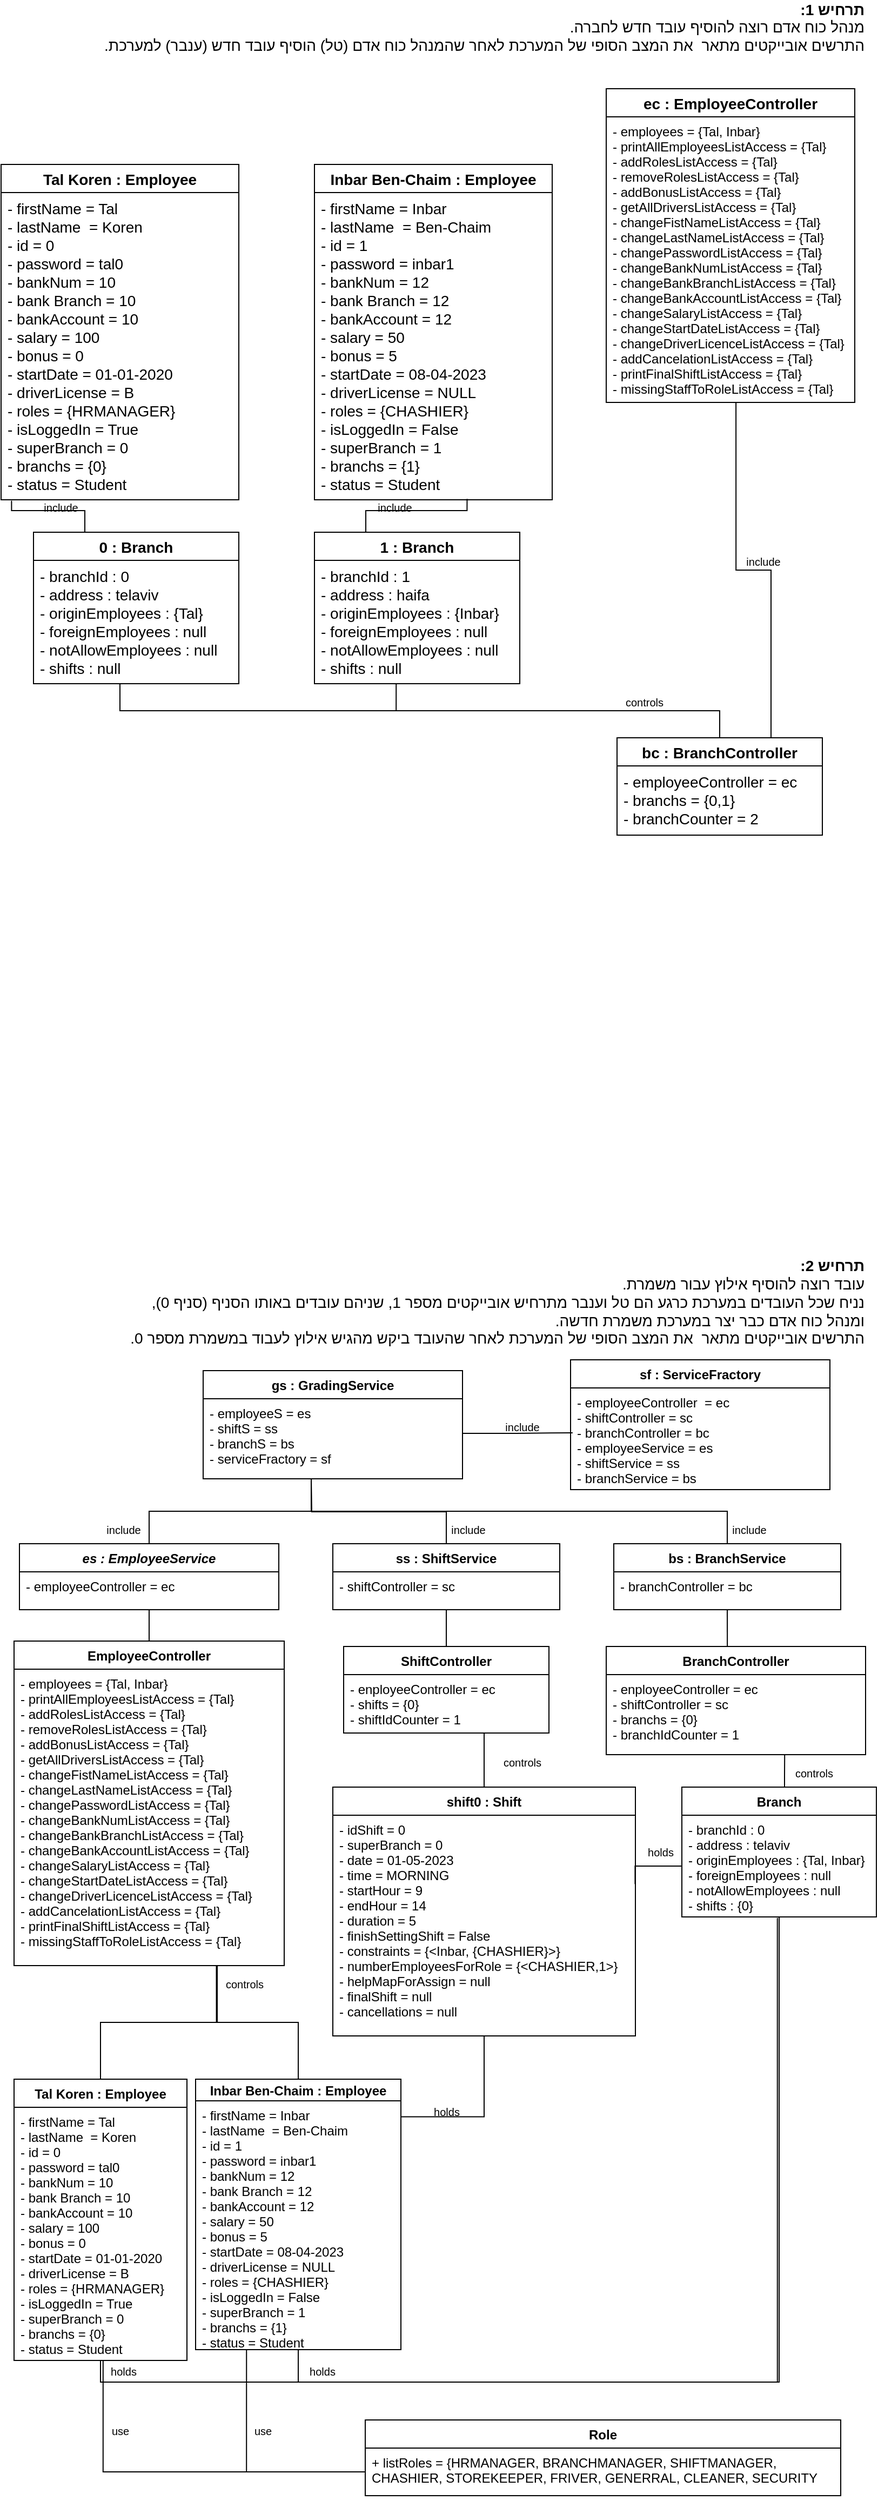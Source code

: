 <mxfile version="18.0.1" type="device"><diagram id="k_2jM1NGRfe-Szx7UPl9" name="Page-1"><mxGraphModel dx="1038" dy="641" grid="1" gridSize="10" guides="1" tooltips="1" connect="1" arrows="1" fold="1" page="1" pageScale="1" pageWidth="827" pageHeight="1169" math="0" shadow="0"><root><mxCell id="0"/><mxCell id="1" parent="0"/><mxCell id="dPnZDQaw41UT7IgU2K4K-1" value="&lt;div style=&quot;direction: rtl; font-size: 14px;&quot;&gt;&lt;b style=&quot;background-color: initial;&quot;&gt;&lt;font style=&quot;font-size: 14px;&quot;&gt;תרחיש 1:&lt;/font&gt;&lt;/b&gt;&lt;/div&gt;&lt;div style=&quot;direction: rtl; font-size: 14px;&quot;&gt;&lt;font style=&quot;font-size: 14px;&quot;&gt;מנהל כוח אדם רוצה להוסיף עובד חדש לחברה.&lt;/font&gt;&lt;/div&gt;&lt;div style=&quot;direction: rtl; font-size: 14px;&quot;&gt;התרשים אובייקטים מתאר&amp;nbsp; את המצב הסופי של המערכת לאחר שהמנהל כוח אדם (טל) הוסיף עובד חדש (ענבר) למערכת.&lt;/div&gt;&lt;div style=&quot;direction: rtl; font-size: 14px;&quot;&gt;&lt;font style=&quot;font-size: 14px;&quot;&gt;&lt;br&gt;&lt;/font&gt;&lt;/div&gt;&lt;div style=&quot;direction: rtl; font-size: 14px;&quot;&gt;&lt;br&gt;&lt;/div&gt;" style="text;html=1;align=right;verticalAlign=middle;resizable=0;points=[];autosize=1;strokeColor=none;fillColor=none;" parent="1" vertex="1"><mxGeometry x="140" y="10" width="670" height="80" as="geometry"/></mxCell><mxCell id="dPnZDQaw41UT7IgU2K4K-2" value="Tal Koren : Employee" style="swimlane;fontStyle=1;childLayout=stackLayout;horizontal=1;startSize=26;fillColor=none;horizontalStack=0;resizeParent=1;resizeParentMax=0;resizeLast=0;collapsible=1;marginBottom=0;fontSize=14;" parent="1" vertex="1"><mxGeometry x="10" y="160" width="220" height="310" as="geometry"/></mxCell><mxCell id="dPnZDQaw41UT7IgU2K4K-3" value="- firstName = Tal&#10;- lastName  = Koren&#10;- id = 0&#10;- password = tal0&#10;- bankNum = 10&#10;- bank Branch = 10&#10;- bankAccount = 10&#10;- salary = 100&#10;- bonus = 0&#10;- startDate = 01-01-2020&#10;- driverLicense = B&#10;- roles = {HRMANAGER}&#10;- isLoggedIn = True&#10;- superBranch = 0&#10;- branchs = {0}&#10;- status = Student" style="text;strokeColor=none;fillColor=none;align=left;verticalAlign=top;spacingLeft=4;spacingRight=4;overflow=hidden;rotatable=0;points=[[0,0.5],[1,0.5]];portConstraint=eastwest;fontSize=14;" parent="dPnZDQaw41UT7IgU2K4K-2" vertex="1"><mxGeometry y="26" width="220" height="284" as="geometry"/></mxCell><mxCell id="dPnZDQaw41UT7IgU2K4K-6" value="Inbar Ben-Chaim : Employee" style="swimlane;fontStyle=1;childLayout=stackLayout;horizontal=1;startSize=26;fillColor=none;horizontalStack=0;resizeParent=1;resizeParentMax=0;resizeLast=0;collapsible=1;marginBottom=0;fontSize=14;" parent="1" vertex="1"><mxGeometry x="300" y="160" width="220" height="310" as="geometry"/></mxCell><mxCell id="dPnZDQaw41UT7IgU2K4K-7" value="- firstName = Inbar&#10;- lastName  = Ben-Chaim&#10;- id = 1&#10;- password = inbar1&#10;- bankNum = 12&#10;- bank Branch = 12&#10;- bankAccount = 12&#10;- salary = 50&#10;- bonus = 5&#10;- startDate = 08-04-2023&#10;- driverLicense = NULL&#10;- roles = {CHASHIER}&#10;- isLoggedIn = False&#10;- superBranch = 1&#10;- branchs = {1}&#10;- status = Student" style="text;strokeColor=none;fillColor=none;align=left;verticalAlign=top;spacingLeft=4;spacingRight=4;overflow=hidden;rotatable=0;points=[[0,0.5],[1,0.5]];portConstraint=eastwest;fontSize=14;" parent="dPnZDQaw41UT7IgU2K4K-6" vertex="1"><mxGeometry y="26" width="220" height="284" as="geometry"/></mxCell><mxCell id="dPnZDQaw41UT7IgU2K4K-15" style="edgeStyle=orthogonalEdgeStyle;rounded=0;orthogonalLoop=1;jettySize=auto;html=1;exitX=0.25;exitY=0;exitDx=0;exitDy=0;entryX=0.642;entryY=0.997;entryDx=0;entryDy=0;entryPerimeter=0;fontSize=14;endArrow=none;endFill=0;" parent="1" source="dPnZDQaw41UT7IgU2K4K-8" target="dPnZDQaw41UT7IgU2K4K-7" edge="1"><mxGeometry relative="1" as="geometry"/></mxCell><mxCell id="dPnZDQaw41UT7IgU2K4K-8" value="1 : Branch" style="swimlane;fontStyle=1;childLayout=stackLayout;horizontal=1;startSize=26;fillColor=none;horizontalStack=0;resizeParent=1;resizeParentMax=0;resizeLast=0;collapsible=1;marginBottom=0;fontSize=14;" parent="1" vertex="1"><mxGeometry x="300" y="500" width="190" height="140" as="geometry"/></mxCell><mxCell id="dPnZDQaw41UT7IgU2K4K-9" value="- branchId : 1&#10;- address : haifa&#10;- originEmployees : {Inbar}&#10;- foreignEmployees : null&#10;- notAllowEmployees : null&#10;- shifts : null" style="text;strokeColor=none;fillColor=none;align=left;verticalAlign=top;spacingLeft=4;spacingRight=4;overflow=hidden;rotatable=0;points=[[0,0.5],[1,0.5]];portConstraint=eastwest;fontSize=14;" parent="dPnZDQaw41UT7IgU2K4K-8" vertex="1"><mxGeometry y="26" width="190" height="114" as="geometry"/></mxCell><mxCell id="dPnZDQaw41UT7IgU2K4K-13" style="edgeStyle=orthogonalEdgeStyle;rounded=0;orthogonalLoop=1;jettySize=auto;html=1;exitX=0.25;exitY=0;exitDx=0;exitDy=0;entryX=0.044;entryY=1.003;entryDx=0;entryDy=0;entryPerimeter=0;fontSize=15;endArrow=none;endFill=0;" parent="1" source="dPnZDQaw41UT7IgU2K4K-11" target="dPnZDQaw41UT7IgU2K4K-3" edge="1"><mxGeometry relative="1" as="geometry"><Array as="points"><mxPoint x="88" y="480"/><mxPoint x="20" y="480"/></Array></mxGeometry></mxCell><mxCell id="dPnZDQaw41UT7IgU2K4K-11" value="0 : Branch" style="swimlane;fontStyle=1;childLayout=stackLayout;horizontal=1;startSize=26;fillColor=none;horizontalStack=0;resizeParent=1;resizeParentMax=0;resizeLast=0;collapsible=1;marginBottom=0;fontSize=14;" parent="1" vertex="1"><mxGeometry x="40" y="500" width="190" height="140" as="geometry"/></mxCell><mxCell id="dPnZDQaw41UT7IgU2K4K-12" value="- branchId : 0&#10;- address : telaviv&#10;- originEmployees : {Tal}&#10;- foreignEmployees : null&#10;- notAllowEmployees : null&#10;- shifts : null" style="text;strokeColor=none;fillColor=none;align=left;verticalAlign=top;spacingLeft=4;spacingRight=4;overflow=hidden;rotatable=0;points=[[0,0.5],[1,0.5]];portConstraint=eastwest;fontSize=14;" parent="dPnZDQaw41UT7IgU2K4K-11" vertex="1"><mxGeometry y="26" width="190" height="114" as="geometry"/></mxCell><mxCell id="dPnZDQaw41UT7IgU2K4K-14" value="&lt;font size=&quot;1&quot;&gt;include&lt;/font&gt;" style="text;html=1;align=center;verticalAlign=middle;resizable=0;points=[];autosize=1;strokeColor=none;fillColor=none;fontSize=15;" parent="1" vertex="1"><mxGeometry x="40" y="460" width="50" height="30" as="geometry"/></mxCell><mxCell id="dPnZDQaw41UT7IgU2K4K-16" value="&lt;font size=&quot;1&quot;&gt;include&lt;/font&gt;" style="text;html=1;align=center;verticalAlign=middle;resizable=0;points=[];autosize=1;strokeColor=none;fillColor=none;fontSize=15;" parent="1" vertex="1"><mxGeometry x="349" y="460" width="50" height="30" as="geometry"/></mxCell><mxCell id="dPnZDQaw41UT7IgU2K4K-19" style="edgeStyle=orthogonalEdgeStyle;rounded=0;orthogonalLoop=1;jettySize=auto;html=1;entryX=0.421;entryY=1;entryDx=0;entryDy=0;entryPerimeter=0;fontSize=14;endArrow=none;endFill=0;" parent="1" source="dPnZDQaw41UT7IgU2K4K-17" target="dPnZDQaw41UT7IgU2K4K-12" edge="1"><mxGeometry relative="1" as="geometry"/></mxCell><mxCell id="dPnZDQaw41UT7IgU2K4K-20" style="edgeStyle=orthogonalEdgeStyle;rounded=0;orthogonalLoop=1;jettySize=auto;html=1;entryX=0.398;entryY=1;entryDx=0;entryDy=0;entryPerimeter=0;fontSize=14;endArrow=none;endFill=0;" parent="1" source="dPnZDQaw41UT7IgU2K4K-17" target="dPnZDQaw41UT7IgU2K4K-9" edge="1"><mxGeometry relative="1" as="geometry"/></mxCell><mxCell id="dPnZDQaw41UT7IgU2K4K-27" style="edgeStyle=orthogonalEdgeStyle;rounded=0;orthogonalLoop=1;jettySize=auto;html=1;exitX=0.75;exitY=0;exitDx=0;exitDy=0;entryX=0.522;entryY=1;entryDx=0;entryDy=0;entryPerimeter=0;fontSize=12;endArrow=none;endFill=0;" parent="1" source="dPnZDQaw41UT7IgU2K4K-17" target="dPnZDQaw41UT7IgU2K4K-24" edge="1"><mxGeometry relative="1" as="geometry"/></mxCell><mxCell id="dPnZDQaw41UT7IgU2K4K-17" value="bc : BranchController" style="swimlane;fontStyle=1;childLayout=stackLayout;horizontal=1;startSize=26;fillColor=none;horizontalStack=0;resizeParent=1;resizeParentMax=0;resizeLast=0;collapsible=1;marginBottom=0;fontSize=14;" parent="1" vertex="1"><mxGeometry x="580" y="690" width="190" height="90" as="geometry"/></mxCell><mxCell id="dPnZDQaw41UT7IgU2K4K-18" value="- employeeController = ec&#10;- branchs = {0,1}&#10;- branchCounter = 2" style="text;strokeColor=none;fillColor=none;align=left;verticalAlign=top;spacingLeft=4;spacingRight=4;overflow=hidden;rotatable=0;points=[[0,0.5],[1,0.5]];portConstraint=eastwest;fontSize=14;" parent="dPnZDQaw41UT7IgU2K4K-17" vertex="1"><mxGeometry y="26" width="190" height="64" as="geometry"/></mxCell><mxCell id="dPnZDQaw41UT7IgU2K4K-21" value="&lt;font size=&quot;1&quot;&gt;controls&lt;/font&gt;" style="text;html=1;align=center;verticalAlign=middle;resizable=0;points=[];autosize=1;strokeColor=none;fillColor=none;fontSize=15;" parent="1" vertex="1"><mxGeometry x="580" y="640" width="50" height="30" as="geometry"/></mxCell><mxCell id="dPnZDQaw41UT7IgU2K4K-23" value="ec : EmployeeController" style="swimlane;fontStyle=1;childLayout=stackLayout;horizontal=1;startSize=26;fillColor=none;horizontalStack=0;resizeParent=1;resizeParentMax=0;resizeLast=0;collapsible=1;marginBottom=0;fontSize=14;" parent="1" vertex="1"><mxGeometry x="570" y="90" width="230" height="290" as="geometry"/></mxCell><mxCell id="dPnZDQaw41UT7IgU2K4K-24" value="- employees = {Tal, Inbar}&#10;- printAllEmployeesListAccess = {Tal}&#10;- addRolesListAccess = {Tal}&#10;- removeRolesListAccess = {Tal}&#10;- addBonusListAccess = {Tal}&#10;- getAllDriversListAccess = {Tal}&#10;- changeFistNameListAccess = {Tal}&#10;- changeLastNameListAccess = {Tal}&#10;- changePasswordListAccess = {Tal}&#10;- changeBankNumListAccess = {Tal}&#10;- changeBankBranchListAccess = {Tal}&#10;- changeBankAccountListAccess = {Tal}&#10;- changeSalaryListAccess = {Tal}&#10;- changeStartDateListAccess = {Tal}&#10;- changeDriverLicenceListAccess = {Tal}&#10;- addCancelationListAccess = {Tal}&#10;- printFinalShiftListAccess = {Tal}&#10;- missingStaffToRoleListAccess = {Tal}" style="text;strokeColor=none;fillColor=none;align=left;verticalAlign=top;spacingLeft=4;spacingRight=4;overflow=hidden;rotatable=0;points=[[0,0.5],[1,0.5]];portConstraint=eastwest;fontSize=12;" parent="dPnZDQaw41UT7IgU2K4K-23" vertex="1"><mxGeometry y="26" width="230" height="264" as="geometry"/></mxCell><mxCell id="dPnZDQaw41UT7IgU2K4K-26" value="&lt;font size=&quot;1&quot;&gt;include&lt;/font&gt;" style="text;html=1;align=center;verticalAlign=middle;resizable=0;points=[];autosize=1;strokeColor=none;fillColor=none;fontSize=15;" parent="1" vertex="1"><mxGeometry x="690" y="510" width="50" height="30" as="geometry"/></mxCell><mxCell id="dPnZDQaw41UT7IgU2K4K-28" value="&lt;div style=&quot;direction: rtl; font-size: 14px;&quot;&gt;&lt;b style=&quot;background-color: initial;&quot;&gt;&lt;font style=&quot;font-size: 14px;&quot;&gt;תרחיש 2:&lt;/font&gt;&lt;/b&gt;&lt;/div&gt;&lt;div style=&quot;direction: rtl; font-size: 14px;&quot;&gt;עובד רוצה להוסיף אילוץ עבור משמרת.&lt;/div&gt;&lt;div style=&quot;direction: rtl; font-size: 14px;&quot;&gt;נניח שכל העובדים במערכת כרגע הם טל וענבר מתרחיש אובייקטים מספר 1, שניהם עובדים באותו הסניף (סניף 0),&lt;/div&gt;&lt;div style=&quot;direction: rtl; font-size: 14px;&quot;&gt;ומנהל כוח אדם כבר יצר במערכת משמרת חדשה.&lt;/div&gt;&lt;div style=&quot;direction: rtl; font-size: 14px;&quot;&gt;התרשים אובייקטים מתאר&amp;nbsp; את המצב הסופי של המערכת לאחר שהעובד ביקש מהגיש אילוץ לעבוד במשמרת מספר 0.&lt;br&gt;&lt;/div&gt;&lt;div style=&quot;direction: rtl; font-size: 14px;&quot;&gt;&lt;br&gt;&lt;/div&gt;" style="text;html=1;align=right;verticalAlign=middle;resizable=0;points=[];autosize=1;strokeColor=none;fillColor=none;" parent="1" vertex="1"><mxGeometry x="160" y="1175" width="650" height="90" as="geometry"/></mxCell><mxCell id="dPnZDQaw41UT7IgU2K4K-29" style="edgeStyle=orthogonalEdgeStyle;rounded=0;orthogonalLoop=1;jettySize=auto;html=1;startArrow=none;startFill=0;endArrow=none;endFill=0;exitX=0.5;exitY=0;exitDx=0;exitDy=0;" parent="1" source="dPnZDQaw41UT7IgU2K4K-30" edge="1"><mxGeometry relative="1" as="geometry"><mxPoint x="297" y="1375" as="targetPoint"/><mxPoint x="150" y="1405" as="sourcePoint"/><Array as="points"><mxPoint x="147" y="1405"/><mxPoint x="297" y="1405"/></Array></mxGeometry></mxCell><mxCell id="dPnZDQaw41UT7IgU2K4K-96" style="edgeStyle=orthogonalEdgeStyle;rounded=0;orthogonalLoop=1;jettySize=auto;html=1;exitX=0.5;exitY=1;exitDx=0;exitDy=0;fontSize=13;startArrow=none;startFill=0;endArrow=none;endFill=0;entryX=0.5;entryY=0;entryDx=0;entryDy=0;" parent="1" source="dPnZDQaw41UT7IgU2K4K-30" target="dPnZDQaw41UT7IgU2K4K-40" edge="1"><mxGeometry relative="1" as="geometry"><mxPoint x="147.235" y="1520" as="targetPoint"/></mxGeometry></mxCell><mxCell id="dPnZDQaw41UT7IgU2K4K-30" value="es : EmployeeService" style="swimlane;fontStyle=3;align=center;verticalAlign=top;childLayout=stackLayout;horizontal=1;startSize=26;horizontalStack=0;resizeParent=1;resizeLast=0;collapsible=1;marginBottom=0;rounded=0;shadow=0;strokeWidth=1;" parent="1" vertex="1"><mxGeometry x="27" y="1435" width="240" height="61" as="geometry"><mxRectangle x="230" y="140" width="160" height="26" as="alternateBounds"/></mxGeometry></mxCell><mxCell id="dPnZDQaw41UT7IgU2K4K-31" value="- employeeController = ec" style="text;align=left;verticalAlign=top;spacingLeft=4;spacingRight=4;overflow=hidden;rotatable=0;points=[[0,0.5],[1,0.5]];portConstraint=eastwest;" parent="dPnZDQaw41UT7IgU2K4K-30" vertex="1"><mxGeometry y="26" width="240" height="26" as="geometry"/></mxCell><mxCell id="dPnZDQaw41UT7IgU2K4K-32" value="sf : ServiceFractory" style="swimlane;fontStyle=1;align=center;verticalAlign=top;childLayout=stackLayout;horizontal=1;startSize=26;horizontalStack=0;resizeParent=1;resizeLast=0;collapsible=1;marginBottom=0;rounded=0;shadow=0;strokeWidth=1;" parent="1" vertex="1"><mxGeometry x="537" y="1265" width="240" height="120" as="geometry"><mxRectangle x="340" y="380" width="170" height="26" as="alternateBounds"/></mxGeometry></mxCell><mxCell id="dPnZDQaw41UT7IgU2K4K-33" value="- employeeController  = ec&#10;- shiftController = sc&#10;- branchController = bc&#10;- employeeService = es&#10;- shiftService = ss&#10;- branchService = bs" style="text;align=left;verticalAlign=top;spacingLeft=4;spacingRight=4;overflow=hidden;rotatable=0;points=[[0,0.5],[1,0.5]];portConstraint=eastwest;" parent="dPnZDQaw41UT7IgU2K4K-32" vertex="1"><mxGeometry y="26" width="240" height="94" as="geometry"/></mxCell><mxCell id="dPnZDQaw41UT7IgU2K4K-34" style="edgeStyle=orthogonalEdgeStyle;rounded=0;orthogonalLoop=1;jettySize=auto;html=1;exitX=0.5;exitY=0;exitDx=0;exitDy=0;startArrow=none;startFill=0;endArrow=none;endFill=0;" parent="1" source="dPnZDQaw41UT7IgU2K4K-35" edge="1"><mxGeometry relative="1" as="geometry"><mxPoint x="297" y="1375" as="targetPoint"/></mxGeometry></mxCell><mxCell id="dPnZDQaw41UT7IgU2K4K-35" value="ss : ShiftService" style="swimlane;fontStyle=1;align=center;verticalAlign=top;childLayout=stackLayout;horizontal=1;startSize=26;horizontalStack=0;resizeParent=1;resizeLast=0;collapsible=1;marginBottom=0;rounded=0;shadow=0;strokeWidth=1;" parent="1" vertex="1"><mxGeometry x="317" y="1435" width="210" height="61" as="geometry"><mxRectangle x="550" y="140" width="160" height="26" as="alternateBounds"/></mxGeometry></mxCell><mxCell id="dPnZDQaw41UT7IgU2K4K-36" value="- shiftController = sc" style="text;align=left;verticalAlign=top;spacingLeft=4;spacingRight=4;overflow=hidden;rotatable=0;points=[[0,0.5],[1,0.5]];portConstraint=eastwest;" parent="dPnZDQaw41UT7IgU2K4K-35" vertex="1"><mxGeometry y="26" width="210" height="26" as="geometry"/></mxCell><mxCell id="dPnZDQaw41UT7IgU2K4K-40" value="EmployeeController" style="swimlane;fontStyle=1;align=center;verticalAlign=top;childLayout=stackLayout;horizontal=1;startSize=26;horizontalStack=0;resizeParent=1;resizeLast=0;collapsible=1;marginBottom=0;rounded=0;shadow=0;strokeWidth=1;" parent="1" vertex="1"><mxGeometry x="22" y="1525" width="250" height="300" as="geometry"><mxRectangle x="340" y="380" width="170" height="26" as="alternateBounds"/></mxGeometry></mxCell><mxCell id="dPnZDQaw41UT7IgU2K4K-41" value="- employees = {Tal, Inbar}&#10;- printAllEmployeesListAccess = {Tal}&#10;- addRolesListAccess = {Tal}&#10;- removeRolesListAccess = {Tal}&#10;- addBonusListAccess = {Tal}&#10;- getAllDriversListAccess = {Tal}&#10;- changeFistNameListAccess = {Tal}&#10;- changeLastNameListAccess = {Tal}&#10;- changePasswordListAccess = {Tal}&#10;- changeBankNumListAccess = {Tal}&#10;- changeBankBranchListAccess = {Tal}&#10;- changeBankAccountListAccess = {Tal}&#10;- changeSalaryListAccess = {Tal}&#10;- changeStartDateListAccess = {Tal}&#10;- changeDriverLicenceListAccess = {Tal}&#10;- addCancelationListAccess = {Tal}&#10;- printFinalShiftListAccess = {Tal}&#10;- missingStaffToRoleListAccess = {Tal}" style="text;align=left;verticalAlign=top;spacingLeft=4;spacingRight=4;overflow=hidden;rotatable=0;points=[[0,0.5],[1,0.5]];portConstraint=eastwest;" parent="dPnZDQaw41UT7IgU2K4K-40" vertex="1"><mxGeometry y="26" width="250" height="274" as="geometry"/></mxCell><mxCell id="dPnZDQaw41UT7IgU2K4K-42" style="edgeStyle=orthogonalEdgeStyle;rounded=0;orthogonalLoop=1;jettySize=auto;html=1;entryX=0.5;entryY=1;entryDx=0;entryDy=0;startArrow=none;startFill=0;endArrow=none;endFill=0;" parent="1" source="dPnZDQaw41UT7IgU2K4K-43" target="dPnZDQaw41UT7IgU2K4K-35" edge="1"><mxGeometry relative="1" as="geometry"/></mxCell><mxCell id="dPnZDQaw41UT7IgU2K4K-43" value="ShiftController" style="swimlane;fontStyle=1;align=center;verticalAlign=top;childLayout=stackLayout;horizontal=1;startSize=26;horizontalStack=0;resizeParent=1;resizeLast=0;collapsible=1;marginBottom=0;rounded=0;shadow=0;strokeWidth=1;" parent="1" vertex="1"><mxGeometry x="327" y="1530" width="190" height="80" as="geometry"><mxRectangle x="340" y="380" width="170" height="26" as="alternateBounds"/></mxGeometry></mxCell><mxCell id="dPnZDQaw41UT7IgU2K4K-44" value="- enployeeController = ec&#10;- shifts = {0}&#10;- shiftIdCounter = 1" style="text;align=left;verticalAlign=top;spacingLeft=4;spacingRight=4;overflow=hidden;rotatable=0;points=[[0,0.5],[1,0.5]];portConstraint=eastwest;" parent="dPnZDQaw41UT7IgU2K4K-43" vertex="1"><mxGeometry y="26" width="190" height="54" as="geometry"/></mxCell><mxCell id="dPnZDQaw41UT7IgU2K4K-104" style="edgeStyle=orthogonalEdgeStyle;rounded=0;orthogonalLoop=1;jettySize=auto;html=1;entryX=1.002;entryY=0.064;entryDx=0;entryDy=0;entryPerimeter=0;fontSize=12;startArrow=none;startFill=0;endArrow=none;endFill=0;" parent="1" source="dPnZDQaw41UT7IgU2K4K-49" target="dPnZDQaw41UT7IgU2K4K-91" edge="1"><mxGeometry relative="1" as="geometry"/></mxCell><mxCell id="dPnZDQaw41UT7IgU2K4K-49" value="shift0 : Shift" style="swimlane;fontStyle=1;align=center;verticalAlign=top;childLayout=stackLayout;horizontal=1;startSize=26;horizontalStack=0;resizeParent=1;resizeLast=0;collapsible=1;marginBottom=0;rounded=0;shadow=0;strokeWidth=1;" parent="1" vertex="1"><mxGeometry x="317" y="1660" width="280" height="230" as="geometry"><mxRectangle x="340" y="380" width="170" height="26" as="alternateBounds"/></mxGeometry></mxCell><mxCell id="dPnZDQaw41UT7IgU2K4K-50" value="- idShift = 0&#10;- superBranch = 0&#10;- date = 01-05-2023&#10;- time = MORNING&#10;- startHour = 9&#10;- endHour = 14&#10;- duration = 5&#10;- finishSettingShift = False&#10;- constraints = {&lt;Inbar, {CHASHIER}&gt;}&#10;- numberEmployeesForRole = {&lt;CHASHIER,1&gt;}&#10;- helpMapForAssign = null&#10;- finalShift = null&#10;- cancellations = null" style="text;align=left;verticalAlign=top;spacingLeft=4;spacingRight=4;overflow=hidden;rotatable=0;points=[[0,0.5],[1,0.5]];portConstraint=eastwest;" parent="dPnZDQaw41UT7IgU2K4K-49" vertex="1"><mxGeometry y="26" width="280" height="194" as="geometry"/></mxCell><mxCell id="dPnZDQaw41UT7IgU2K4K-53" value="gs : GradingService" style="swimlane;fontStyle=1;align=center;verticalAlign=top;childLayout=stackLayout;horizontal=1;startSize=26;horizontalStack=0;resizeParent=1;resizeLast=0;collapsible=1;marginBottom=0;rounded=0;shadow=0;strokeWidth=1;" parent="1" vertex="1"><mxGeometry x="197" y="1275" width="240" height="100" as="geometry"><mxRectangle x="340" y="380" width="170" height="26" as="alternateBounds"/></mxGeometry></mxCell><mxCell id="dPnZDQaw41UT7IgU2K4K-54" value="- employeeS = es&#10;- shiftS = ss&#10;- branchS = bs&#10;- serviceFractory = sf" style="text;align=left;verticalAlign=top;spacingLeft=4;spacingRight=4;overflow=hidden;rotatable=0;points=[[0,0.5],[1,0.5]];portConstraint=eastwest;" parent="dPnZDQaw41UT7IgU2K4K-53" vertex="1"><mxGeometry y="26" width="240" height="64" as="geometry"/></mxCell><mxCell id="dPnZDQaw41UT7IgU2K4K-55" style="edgeStyle=orthogonalEdgeStyle;rounded=0;orthogonalLoop=1;jettySize=auto;html=1;startArrow=none;startFill=0;endArrow=none;endFill=0;" parent="1" source="dPnZDQaw41UT7IgU2K4K-56" edge="1"><mxGeometry relative="1" as="geometry"><mxPoint x="297" y="1375" as="targetPoint"/><Array as="points"><mxPoint x="682" y="1405"/><mxPoint x="297" y="1405"/></Array></mxGeometry></mxCell><mxCell id="dPnZDQaw41UT7IgU2K4K-94" style="edgeStyle=orthogonalEdgeStyle;rounded=0;orthogonalLoop=1;jettySize=auto;html=1;exitX=0.5;exitY=1;exitDx=0;exitDy=0;entryX=0.467;entryY=0.006;entryDx=0;entryDy=0;entryPerimeter=0;fontSize=13;startArrow=none;startFill=0;endArrow=none;endFill=0;" parent="1" source="dPnZDQaw41UT7IgU2K4K-56" target="dPnZDQaw41UT7IgU2K4K-81" edge="1"><mxGeometry relative="1" as="geometry"/></mxCell><mxCell id="dPnZDQaw41UT7IgU2K4K-56" value="bs : BranchService" style="swimlane;fontStyle=1;align=center;verticalAlign=top;childLayout=stackLayout;horizontal=1;startSize=26;horizontalStack=0;resizeParent=1;resizeLast=0;collapsible=1;marginBottom=0;rounded=0;shadow=0;strokeWidth=1;" parent="1" vertex="1"><mxGeometry x="577" y="1435" width="210" height="61" as="geometry"><mxRectangle x="550" y="140" width="160" height="26" as="alternateBounds"/></mxGeometry></mxCell><mxCell id="dPnZDQaw41UT7IgU2K4K-57" value="- branchController = bc" style="text;align=left;verticalAlign=top;spacingLeft=4;spacingRight=4;overflow=hidden;rotatable=0;points=[[0,0.5],[1,0.5]];portConstraint=eastwest;" parent="dPnZDQaw41UT7IgU2K4K-56" vertex="1"><mxGeometry y="26" width="210" height="26" as="geometry"/></mxCell><mxCell id="dPnZDQaw41UT7IgU2K4K-61" value="Role" style="swimlane;fontStyle=1;align=center;verticalAlign=top;childLayout=stackLayout;horizontal=1;startSize=26;horizontalStack=0;resizeParent=1;resizeParentMax=0;resizeLast=0;collapsible=1;marginBottom=0;" parent="1" vertex="1"><mxGeometry x="347" y="2245" width="440" height="70" as="geometry"/></mxCell><mxCell id="dPnZDQaw41UT7IgU2K4K-62" value="+ listRoles = {HRMANAGER, BRANCHMANAGER, SHIFTMANAGER, &#10;CHASHIER, STOREKEEPER, FRIVER, GENERRAL, CLEANER, SECURITY" style="text;strokeColor=none;fillColor=none;align=left;verticalAlign=top;spacingLeft=4;spacingRight=4;overflow=hidden;rotatable=0;points=[[0,0.5],[1,0.5]];portConstraint=eastwest;" parent="dPnZDQaw41UT7IgU2K4K-61" vertex="1"><mxGeometry y="26" width="440" height="44" as="geometry"/></mxCell><mxCell id="dPnZDQaw41UT7IgU2K4K-71" style="edgeStyle=orthogonalEdgeStyle;rounded=0;orthogonalLoop=1;jettySize=auto;html=1;entryX=0.008;entryY=0.441;entryDx=0;entryDy=0;entryPerimeter=0;endArrow=none;endFill=0;" parent="1" source="dPnZDQaw41UT7IgU2K4K-54" target="dPnZDQaw41UT7IgU2K4K-33" edge="1"><mxGeometry relative="1" as="geometry"/></mxCell><mxCell id="dPnZDQaw41UT7IgU2K4K-73" value="&lt;font style=&quot;font-size: 10px;&quot;&gt;use&lt;/font&gt;" style="text;html=1;align=center;verticalAlign=middle;resizable=0;points=[];autosize=1;strokeColor=none;fillColor=none;" parent="1" vertex="1"><mxGeometry x="237" y="2245" width="30" height="20" as="geometry"/></mxCell><mxCell id="dPnZDQaw41UT7IgU2K4K-76" value="&lt;font style=&quot;font-size: 10px;&quot;&gt;holds&lt;/font&gt;" style="text;html=1;align=center;verticalAlign=middle;resizable=0;points=[];autosize=1;strokeColor=none;fillColor=none;" parent="1" vertex="1"><mxGeometry x="600" y="1710" width="40" height="20" as="geometry"/></mxCell><mxCell id="dPnZDQaw41UT7IgU2K4K-77" value="&lt;font size=&quot;1&quot;&gt;include&lt;/font&gt;" style="text;html=1;align=center;verticalAlign=middle;resizable=0;points=[];autosize=1;strokeColor=none;fillColor=none;fontSize=15;" parent="1" vertex="1"><mxGeometry x="467" y="1310" width="50" height="30" as="geometry"/></mxCell><mxCell id="dPnZDQaw41UT7IgU2K4K-78" value="&lt;font size=&quot;1&quot;&gt;controls&lt;/font&gt;" style="text;html=1;align=center;verticalAlign=middle;resizable=0;points=[];autosize=1;strokeColor=none;fillColor=none;fontSize=15;" parent="1" vertex="1"><mxGeometry x="737" y="1630" width="50" height="30" as="geometry"/></mxCell><mxCell id="dPnZDQaw41UT7IgU2K4K-97" style="edgeStyle=orthogonalEdgeStyle;rounded=0;orthogonalLoop=1;jettySize=auto;html=1;entryX=0.688;entryY=1;entryDx=0;entryDy=0;entryPerimeter=0;fontSize=12;startArrow=none;startFill=0;endArrow=none;endFill=0;" parent="1" source="dPnZDQaw41UT7IgU2K4K-79" target="dPnZDQaw41UT7IgU2K4K-82" edge="1"><mxGeometry relative="1" as="geometry"><Array as="points"><mxPoint x="735" y="1650"/><mxPoint x="735" y="1650"/></Array></mxGeometry></mxCell><mxCell id="dPnZDQaw41UT7IgU2K4K-79" value="Branch" style="swimlane;fontStyle=1;align=center;verticalAlign=top;childLayout=stackLayout;horizontal=1;startSize=26;horizontalStack=0;resizeParent=1;resizeLast=0;collapsible=1;marginBottom=0;rounded=0;shadow=0;strokeWidth=1;" parent="1" vertex="1"><mxGeometry x="640" y="1660" width="180" height="120" as="geometry"><mxRectangle x="340" y="380" width="170" height="26" as="alternateBounds"/></mxGeometry></mxCell><mxCell id="dPnZDQaw41UT7IgU2K4K-80" value="- branchId : 0&#10;- address : telaviv&#10;- originEmployees : {Tal, Inbar}&#10;- foreignEmployees : null&#10;- notAllowEmployees : null&#10;- shifts : {0}" style="text;align=left;verticalAlign=top;spacingLeft=4;spacingRight=4;overflow=hidden;rotatable=0;points=[[0,0.5],[1,0.5]];portConstraint=eastwest;" parent="dPnZDQaw41UT7IgU2K4K-79" vertex="1"><mxGeometry y="26" width="180" height="94" as="geometry"/></mxCell><mxCell id="dPnZDQaw41UT7IgU2K4K-81" value="BranchController" style="swimlane;fontStyle=1;align=center;verticalAlign=top;childLayout=stackLayout;horizontal=1;startSize=26;horizontalStack=0;resizeParent=1;resizeLast=0;collapsible=1;marginBottom=0;rounded=0;shadow=0;strokeWidth=1;" parent="1" vertex="1"><mxGeometry x="570" y="1530" width="240" height="100" as="geometry"><mxRectangle x="340" y="380" width="170" height="26" as="alternateBounds"/></mxGeometry></mxCell><mxCell id="dPnZDQaw41UT7IgU2K4K-82" value="- enployeeController = ec&#10;- shiftController = sc&#10;- branchs = {0}&#10;- branchIdCounter = 1" style="text;align=left;verticalAlign=top;spacingLeft=4;spacingRight=4;overflow=hidden;rotatable=0;points=[[0,0.5],[1,0.5]];portConstraint=eastwest;" parent="dPnZDQaw41UT7IgU2K4K-81" vertex="1"><mxGeometry y="26" width="240" height="74" as="geometry"/></mxCell><mxCell id="dPnZDQaw41UT7IgU2K4K-83" value="&lt;font size=&quot;1&quot;&gt;include&lt;/font&gt;" style="text;html=1;align=center;verticalAlign=middle;resizable=0;points=[];autosize=1;strokeColor=none;fillColor=none;fontSize=15;" parent="1" vertex="1"><mxGeometry x="677" y="1405" width="50" height="30" as="geometry"/></mxCell><mxCell id="dPnZDQaw41UT7IgU2K4K-84" value="&lt;font size=&quot;1&quot;&gt;include&lt;/font&gt;" style="text;html=1;align=center;verticalAlign=middle;resizable=0;points=[];autosize=1;strokeColor=none;fillColor=none;fontSize=15;" parent="1" vertex="1"><mxGeometry x="417" y="1405" width="50" height="30" as="geometry"/></mxCell><mxCell id="dPnZDQaw41UT7IgU2K4K-85" value="&lt;font size=&quot;1&quot;&gt;include&lt;/font&gt;" style="text;html=1;align=center;verticalAlign=middle;resizable=0;points=[];autosize=1;strokeColor=none;fillColor=none;fontSize=15;" parent="1" vertex="1"><mxGeometry x="98" y="1405" width="50" height="30" as="geometry"/></mxCell><mxCell id="dPnZDQaw41UT7IgU2K4K-102" style="edgeStyle=orthogonalEdgeStyle;rounded=0;orthogonalLoop=1;jettySize=auto;html=1;exitX=0.5;exitY=0;exitDx=0;exitDy=0;entryX=0.749;entryY=0.999;entryDx=0;entryDy=0;entryPerimeter=0;fontSize=12;startArrow=none;startFill=0;endArrow=none;endFill=0;" parent="1" source="dPnZDQaw41UT7IgU2K4K-88" target="dPnZDQaw41UT7IgU2K4K-41" edge="1"><mxGeometry relative="1" as="geometry"/></mxCell><mxCell id="dPnZDQaw41UT7IgU2K4K-110" style="edgeStyle=orthogonalEdgeStyle;rounded=0;orthogonalLoop=1;jettySize=auto;html=1;entryX=0.491;entryY=1.009;entryDx=0;entryDy=0;entryPerimeter=0;fontSize=12;startArrow=none;startFill=0;endArrow=none;endFill=0;" parent="1" source="dPnZDQaw41UT7IgU2K4K-88" target="dPnZDQaw41UT7IgU2K4K-80" edge="1"><mxGeometry relative="1" as="geometry"><Array as="points"><mxPoint x="102" y="2210"/><mxPoint x="728" y="2210"/></Array></mxGeometry></mxCell><mxCell id="dPnZDQaw41UT7IgU2K4K-88" value="Tal Koren : Employee" style="swimlane;fontStyle=1;childLayout=stackLayout;horizontal=1;startSize=26;fillColor=none;horizontalStack=0;resizeParent=1;resizeParentMax=0;resizeLast=0;collapsible=1;marginBottom=0;fontSize=12;" parent="1" vertex="1"><mxGeometry x="22" y="1930" width="160" height="260" as="geometry"/></mxCell><mxCell id="dPnZDQaw41UT7IgU2K4K-89" value="- firstName = Tal&#10;- lastName  = Koren&#10;- id = 0&#10;- password = tal0&#10;- bankNum = 10&#10;- bank Branch = 10&#10;- bankAccount = 10&#10;- salary = 100&#10;- bonus = 0&#10;- startDate = 01-01-2020&#10;- driverLicense = B&#10;- roles = {HRMANAGER}&#10;- isLoggedIn = True&#10;- superBranch = 0&#10;- branchs = {0}&#10;- status = Student" style="text;strokeColor=none;fillColor=none;align=left;verticalAlign=top;spacingLeft=4;spacingRight=4;overflow=hidden;rotatable=0;points=[[0,0.5],[1,0.5]];portConstraint=eastwest;fontSize=12;" parent="dPnZDQaw41UT7IgU2K4K-88" vertex="1"><mxGeometry y="26" width="160" height="234" as="geometry"/></mxCell><mxCell id="dPnZDQaw41UT7IgU2K4K-103" style="edgeStyle=orthogonalEdgeStyle;rounded=0;orthogonalLoop=1;jettySize=auto;html=1;entryX=0.752;entryY=1.002;entryDx=0;entryDy=0;entryPerimeter=0;fontSize=12;startArrow=none;startFill=0;endArrow=none;endFill=0;" parent="1" source="dPnZDQaw41UT7IgU2K4K-90" target="dPnZDQaw41UT7IgU2K4K-41" edge="1"><mxGeometry relative="1" as="geometry"/></mxCell><mxCell id="dPnZDQaw41UT7IgU2K4K-90" value="Inbar Ben-Chaim : Employee" style="swimlane;fontStyle=1;childLayout=stackLayout;horizontal=1;startSize=20;fillColor=none;horizontalStack=0;resizeParent=1;resizeParentMax=0;resizeLast=0;collapsible=1;marginBottom=0;fontSize=12;" parent="1" vertex="1"><mxGeometry x="190" y="1930" width="190" height="250" as="geometry"/></mxCell><mxCell id="dPnZDQaw41UT7IgU2K4K-91" value="- firstName = Inbar&#10;- lastName  = Ben-Chaim&#10;- id = 1&#10;- password = inbar1&#10;- bankNum = 12&#10;- bank Branch = 12&#10;- bankAccount = 12&#10;- salary = 50&#10;- bonus = 5&#10;- startDate = 08-04-2023&#10;- driverLicense = NULL&#10;- roles = {CHASHIER}&#10;- isLoggedIn = False&#10;- superBranch = 1&#10;- branchs = {1}&#10;- status = Student" style="text;strokeColor=none;fillColor=none;align=left;verticalAlign=top;spacingLeft=4;spacingRight=4;overflow=hidden;rotatable=0;points=[[0,0.5],[1,0.5]];portConstraint=eastwest;fontSize=12;" parent="dPnZDQaw41UT7IgU2K4K-90" vertex="1"><mxGeometry y="20" width="190" height="230" as="geometry"/></mxCell><mxCell id="dPnZDQaw41UT7IgU2K4K-98" style="edgeStyle=orthogonalEdgeStyle;rounded=0;orthogonalLoop=1;jettySize=auto;html=1;exitX=0;exitY=0.5;exitDx=0;exitDy=0;entryX=0.999;entryY=0.328;entryDx=0;entryDy=0;entryPerimeter=0;fontSize=12;startArrow=none;startFill=0;endArrow=none;endFill=0;" parent="1" source="dPnZDQaw41UT7IgU2K4K-80" target="dPnZDQaw41UT7IgU2K4K-50" edge="1"><mxGeometry relative="1" as="geometry"><Array as="points"><mxPoint x="597" y="1733"/></Array></mxGeometry></mxCell><mxCell id="dPnZDQaw41UT7IgU2K4K-99" style="edgeStyle=orthogonalEdgeStyle;rounded=0;orthogonalLoop=1;jettySize=auto;html=1;entryX=0.5;entryY=0;entryDx=0;entryDy=0;fontSize=12;startArrow=none;startFill=0;endArrow=none;endFill=0;" parent="1" source="dPnZDQaw41UT7IgU2K4K-44" target="dPnZDQaw41UT7IgU2K4K-49" edge="1"><mxGeometry relative="1" as="geometry"><Array as="points"><mxPoint x="467" y="1610"/><mxPoint x="467" y="1610"/></Array></mxGeometry></mxCell><mxCell id="dPnZDQaw41UT7IgU2K4K-100" value="&lt;font size=&quot;1&quot;&gt;controls&lt;/font&gt;" style="text;html=1;align=center;verticalAlign=middle;resizable=0;points=[];autosize=1;strokeColor=none;fillColor=none;fontSize=15;" parent="1" vertex="1"><mxGeometry x="467" y="1620" width="50" height="30" as="geometry"/></mxCell><mxCell id="dPnZDQaw41UT7IgU2K4K-101" value="&lt;font size=&quot;1&quot;&gt;controls&lt;/font&gt;" style="text;html=1;align=center;verticalAlign=middle;resizable=0;points=[];autosize=1;strokeColor=none;fillColor=none;fontSize=15;" parent="1" vertex="1"><mxGeometry x="210" y="1825" width="50" height="30" as="geometry"/></mxCell><mxCell id="dPnZDQaw41UT7IgU2K4K-105" value="&lt;font style=&quot;font-size: 10px;&quot;&gt;holds&lt;/font&gt;" style="text;html=1;align=center;verticalAlign=middle;resizable=0;points=[];autosize=1;strokeColor=none;fillColor=none;" parent="1" vertex="1"><mxGeometry x="402" y="1950" width="40" height="20" as="geometry"/></mxCell><mxCell id="dPnZDQaw41UT7IgU2K4K-106" style="edgeStyle=orthogonalEdgeStyle;rounded=0;orthogonalLoop=1;jettySize=auto;html=1;entryX=0.248;entryY=1;entryDx=0;entryDy=0;entryPerimeter=0;fontSize=12;startArrow=none;startFill=0;endArrow=none;endFill=0;" parent="1" source="dPnZDQaw41UT7IgU2K4K-62" target="dPnZDQaw41UT7IgU2K4K-91" edge="1"><mxGeometry relative="1" as="geometry"/></mxCell><mxCell id="dPnZDQaw41UT7IgU2K4K-107" style="edgeStyle=orthogonalEdgeStyle;rounded=0;orthogonalLoop=1;jettySize=auto;html=1;entryX=0.515;entryY=1;entryDx=0;entryDy=0;entryPerimeter=0;fontSize=12;startArrow=none;startFill=0;endArrow=none;endFill=0;" parent="1" source="dPnZDQaw41UT7IgU2K4K-62" target="dPnZDQaw41UT7IgU2K4K-89" edge="1"><mxGeometry relative="1" as="geometry"/></mxCell><mxCell id="dPnZDQaw41UT7IgU2K4K-108" value="&lt;font style=&quot;font-size: 10px;&quot;&gt;use&lt;/font&gt;" style="text;html=1;align=center;verticalAlign=middle;resizable=0;points=[];autosize=1;strokeColor=none;fillColor=none;" parent="1" vertex="1"><mxGeometry x="105" y="2245" width="30" height="20" as="geometry"/></mxCell><mxCell id="dPnZDQaw41UT7IgU2K4K-111" style="edgeStyle=orthogonalEdgeStyle;rounded=0;orthogonalLoop=1;jettySize=auto;html=1;entryX=0.5;entryY=1;entryDx=0;entryDy=0;entryPerimeter=0;fontSize=12;startArrow=none;startFill=0;endArrow=none;endFill=0;" parent="1" source="dPnZDQaw41UT7IgU2K4K-91" target="dPnZDQaw41UT7IgU2K4K-80" edge="1"><mxGeometry relative="1" as="geometry"><Array as="points"><mxPoint x="285" y="2210"/><mxPoint x="730" y="2210"/></Array></mxGeometry></mxCell><mxCell id="dPnZDQaw41UT7IgU2K4K-112" value="&lt;font style=&quot;font-size: 10px;&quot;&gt;holds&lt;/font&gt;" style="text;html=1;align=center;verticalAlign=middle;resizable=0;points=[];autosize=1;strokeColor=none;fillColor=none;" parent="1" vertex="1"><mxGeometry x="287" y="2190" width="40" height="20" as="geometry"/></mxCell><mxCell id="dPnZDQaw41UT7IgU2K4K-113" value="&lt;font style=&quot;font-size: 10px;&quot;&gt;holds&lt;/font&gt;" style="text;html=1;align=center;verticalAlign=middle;resizable=0;points=[];autosize=1;strokeColor=none;fillColor=none;" parent="1" vertex="1"><mxGeometry x="103" y="2190" width="40" height="20" as="geometry"/></mxCell></root></mxGraphModel></diagram></mxfile>